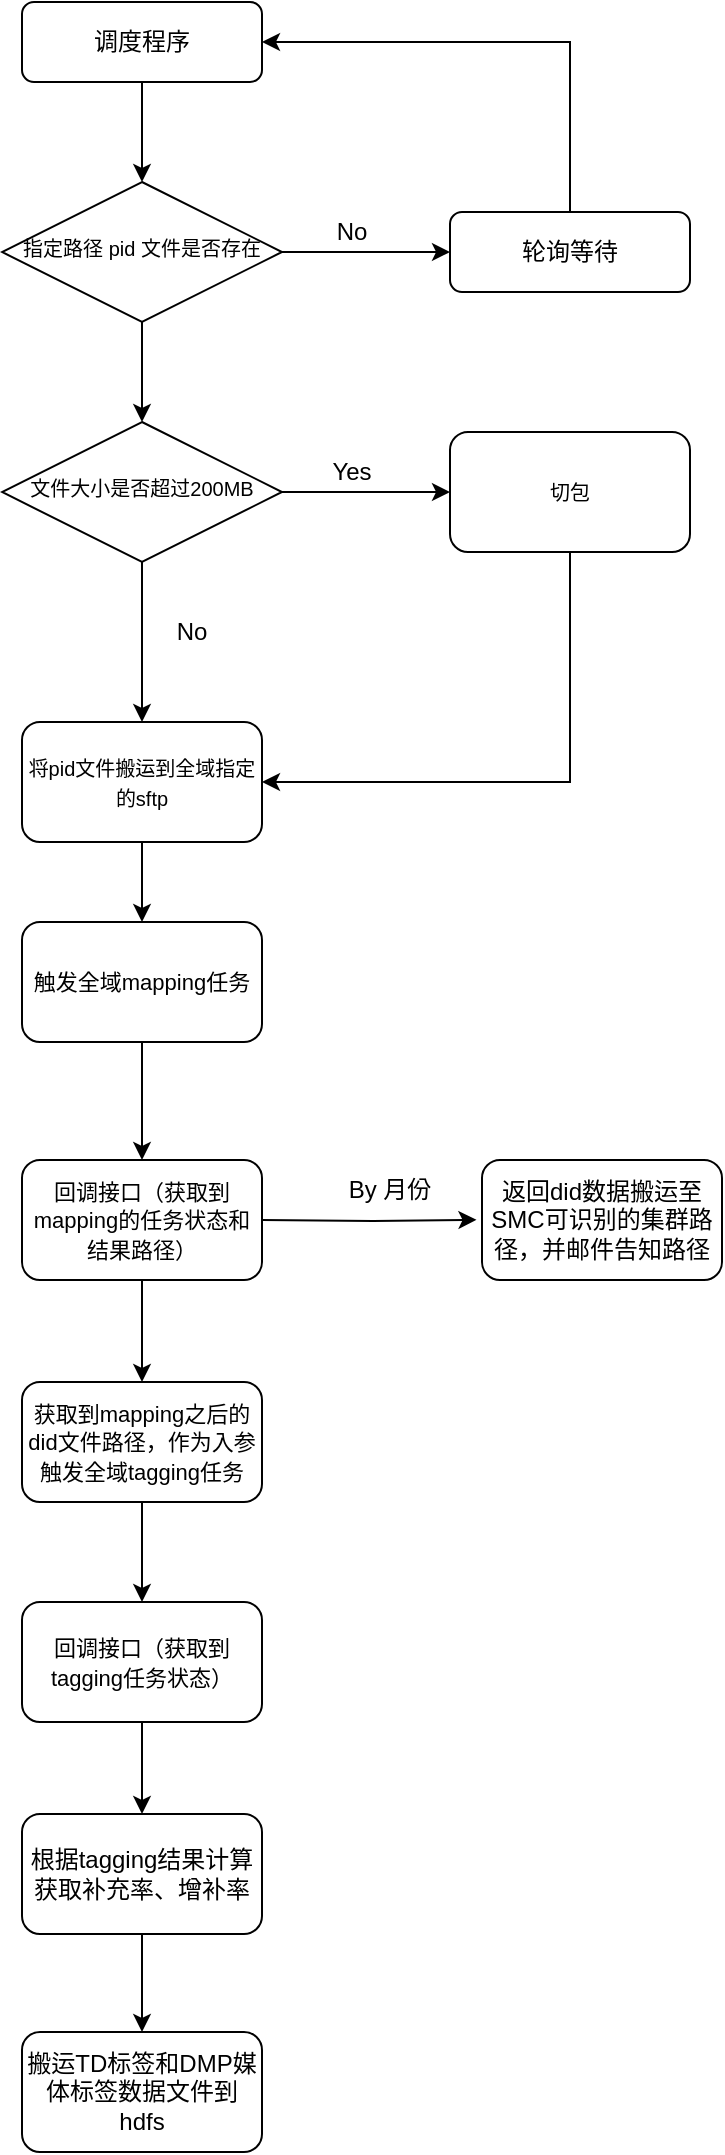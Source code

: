 <mxfile version="24.3.1" type="github">
  <diagram id="C5RBs43oDa-KdzZeNtuy" name="Page-1">
    <mxGraphModel dx="1265" dy="709" grid="0" gridSize="10" guides="1" tooltips="1" connect="1" arrows="1" fold="1" page="0" pageScale="1" pageWidth="827" pageHeight="1169" math="0" shadow="0">
      <root>
        <mxCell id="WIyWlLk6GJQsqaUBKTNV-0" />
        <mxCell id="WIyWlLk6GJQsqaUBKTNV-1" parent="WIyWlLk6GJQsqaUBKTNV-0" />
        <mxCell id="Qp76fDhDBuy7kDstvcHe-21" style="edgeStyle=orthogonalEdgeStyle;rounded=0;orthogonalLoop=1;jettySize=auto;html=1;exitX=0.5;exitY=1;exitDx=0;exitDy=0;entryX=0.5;entryY=0;entryDx=0;entryDy=0;" parent="WIyWlLk6GJQsqaUBKTNV-1" source="WIyWlLk6GJQsqaUBKTNV-3" target="WIyWlLk6GJQsqaUBKTNV-6" edge="1">
          <mxGeometry relative="1" as="geometry" />
        </mxCell>
        <mxCell id="WIyWlLk6GJQsqaUBKTNV-3" value="调度程序" style="rounded=1;whiteSpace=wrap;html=1;fontSize=12;glass=0;strokeWidth=1;shadow=0;" parent="WIyWlLk6GJQsqaUBKTNV-1" vertex="1">
          <mxGeometry x="140" y="70" width="120" height="40" as="geometry" />
        </mxCell>
        <mxCell id="Qp76fDhDBuy7kDstvcHe-16" style="edgeStyle=orthogonalEdgeStyle;rounded=0;orthogonalLoop=1;jettySize=auto;html=1;exitX=0.5;exitY=1;exitDx=0;exitDy=0;entryX=0.5;entryY=0;entryDx=0;entryDy=0;" parent="WIyWlLk6GJQsqaUBKTNV-1" source="WIyWlLk6GJQsqaUBKTNV-6" target="Qp76fDhDBuy7kDstvcHe-3" edge="1">
          <mxGeometry relative="1" as="geometry" />
        </mxCell>
        <mxCell id="Qp76fDhDBuy7kDstvcHe-17" style="edgeStyle=orthogonalEdgeStyle;rounded=0;orthogonalLoop=1;jettySize=auto;html=1;exitX=1;exitY=0.5;exitDx=0;exitDy=0;entryX=0;entryY=0.5;entryDx=0;entryDy=0;" parent="WIyWlLk6GJQsqaUBKTNV-1" source="WIyWlLk6GJQsqaUBKTNV-6" target="WIyWlLk6GJQsqaUBKTNV-7" edge="1">
          <mxGeometry relative="1" as="geometry" />
        </mxCell>
        <mxCell id="WIyWlLk6GJQsqaUBKTNV-6" value="&lt;font style=&quot;font-size: 10px;&quot;&gt;指定路径 pid 文件是否存在&lt;/font&gt;" style="rhombus;whiteSpace=wrap;html=1;shadow=0;fontFamily=Helvetica;fontSize=12;align=center;strokeWidth=1;spacing=6;spacingTop=-4;" parent="WIyWlLk6GJQsqaUBKTNV-1" vertex="1">
          <mxGeometry x="130" y="160" width="140" height="70" as="geometry" />
        </mxCell>
        <mxCell id="Qp76fDhDBuy7kDstvcHe-0" style="edgeStyle=orthogonalEdgeStyle;rounded=0;orthogonalLoop=1;jettySize=auto;html=1;exitX=0.5;exitY=0;exitDx=0;exitDy=0;entryX=1;entryY=0.5;entryDx=0;entryDy=0;" parent="WIyWlLk6GJQsqaUBKTNV-1" source="WIyWlLk6GJQsqaUBKTNV-7" target="WIyWlLk6GJQsqaUBKTNV-3" edge="1">
          <mxGeometry relative="1" as="geometry" />
        </mxCell>
        <mxCell id="WIyWlLk6GJQsqaUBKTNV-7" value="轮询等待" style="rounded=1;whiteSpace=wrap;html=1;fontSize=12;glass=0;strokeWidth=1;shadow=0;" parent="WIyWlLk6GJQsqaUBKTNV-1" vertex="1">
          <mxGeometry x="354" y="175" width="120" height="40" as="geometry" />
        </mxCell>
        <mxCell id="Qp76fDhDBuy7kDstvcHe-13" style="edgeStyle=orthogonalEdgeStyle;rounded=0;orthogonalLoop=1;jettySize=auto;html=1;exitX=0.5;exitY=1;exitDx=0;exitDy=0;" parent="WIyWlLk6GJQsqaUBKTNV-1" source="Qp76fDhDBuy7kDstvcHe-2" target="Qp76fDhDBuy7kDstvcHe-12" edge="1">
          <mxGeometry relative="1" as="geometry" />
        </mxCell>
        <mxCell id="Qp76fDhDBuy7kDstvcHe-2" value="&lt;font style=&quot;font-size: 10px;&quot;&gt;将pid文件搬运到全域指定的sftp&lt;/font&gt;" style="rounded=1;whiteSpace=wrap;html=1;" parent="WIyWlLk6GJQsqaUBKTNV-1" vertex="1">
          <mxGeometry x="140" y="430" width="120" height="60" as="geometry" />
        </mxCell>
        <mxCell id="Qp76fDhDBuy7kDstvcHe-6" style="edgeStyle=orthogonalEdgeStyle;rounded=0;orthogonalLoop=1;jettySize=auto;html=1;exitX=1;exitY=0.5;exitDx=0;exitDy=0;entryX=0;entryY=0.5;entryDx=0;entryDy=0;" parent="WIyWlLk6GJQsqaUBKTNV-1" source="Qp76fDhDBuy7kDstvcHe-3" target="Qp76fDhDBuy7kDstvcHe-5" edge="1">
          <mxGeometry relative="1" as="geometry" />
        </mxCell>
        <mxCell id="Qp76fDhDBuy7kDstvcHe-9" style="edgeStyle=orthogonalEdgeStyle;rounded=0;orthogonalLoop=1;jettySize=auto;html=1;exitX=0.5;exitY=1;exitDx=0;exitDy=0;" parent="WIyWlLk6GJQsqaUBKTNV-1" source="Qp76fDhDBuy7kDstvcHe-3" target="Qp76fDhDBuy7kDstvcHe-2" edge="1">
          <mxGeometry relative="1" as="geometry" />
        </mxCell>
        <mxCell id="Qp76fDhDBuy7kDstvcHe-3" value="&lt;span style=&quot;font-size: 10px;&quot;&gt;文件大小是否超过200MB&lt;/span&gt;" style="rhombus;whiteSpace=wrap;html=1;shadow=0;fontFamily=Helvetica;fontSize=12;align=center;strokeWidth=1;spacing=6;spacingTop=-4;" parent="WIyWlLk6GJQsqaUBKTNV-1" vertex="1">
          <mxGeometry x="130" y="280" width="140" height="70" as="geometry" />
        </mxCell>
        <mxCell id="Qp76fDhDBuy7kDstvcHe-7" style="edgeStyle=orthogonalEdgeStyle;rounded=0;orthogonalLoop=1;jettySize=auto;html=1;exitX=0.5;exitY=1;exitDx=0;exitDy=0;entryX=1;entryY=0.5;entryDx=0;entryDy=0;" parent="WIyWlLk6GJQsqaUBKTNV-1" source="Qp76fDhDBuy7kDstvcHe-5" target="Qp76fDhDBuy7kDstvcHe-2" edge="1">
          <mxGeometry relative="1" as="geometry" />
        </mxCell>
        <mxCell id="Qp76fDhDBuy7kDstvcHe-5" value="&lt;font style=&quot;font-size: 10px;&quot;&gt;切包&lt;/font&gt;" style="rounded=1;whiteSpace=wrap;html=1;" parent="WIyWlLk6GJQsqaUBKTNV-1" vertex="1">
          <mxGeometry x="354" y="285" width="120" height="60" as="geometry" />
        </mxCell>
        <mxCell id="Qp76fDhDBuy7kDstvcHe-10" value="No" style="text;html=1;align=center;verticalAlign=middle;whiteSpace=wrap;rounded=0;" parent="WIyWlLk6GJQsqaUBKTNV-1" vertex="1">
          <mxGeometry x="200" y="370" width="50" height="30" as="geometry" />
        </mxCell>
        <mxCell id="Qp76fDhDBuy7kDstvcHe-11" value="Yes" style="text;html=1;align=center;verticalAlign=middle;whiteSpace=wrap;rounded=0;" parent="WIyWlLk6GJQsqaUBKTNV-1" vertex="1">
          <mxGeometry x="280" y="290" width="50" height="30" as="geometry" />
        </mxCell>
        <mxCell id="Rm-xh8wEVN1eIKeeCT9U-1" style="edgeStyle=orthogonalEdgeStyle;rounded=0;orthogonalLoop=1;jettySize=auto;html=1;exitX=0.5;exitY=1;exitDx=0;exitDy=0;entryX=0.5;entryY=0;entryDx=0;entryDy=0;" edge="1" parent="WIyWlLk6GJQsqaUBKTNV-1" source="Qp76fDhDBuy7kDstvcHe-12" target="Rm-xh8wEVN1eIKeeCT9U-0">
          <mxGeometry relative="1" as="geometry" />
        </mxCell>
        <mxCell id="Qp76fDhDBuy7kDstvcHe-12" value="&lt;font style=&quot;font-size: 11px;&quot;&gt;触发全域mapping任务&lt;/font&gt;" style="rounded=1;whiteSpace=wrap;html=1;" parent="WIyWlLk6GJQsqaUBKTNV-1" vertex="1">
          <mxGeometry x="140" y="530" width="120" height="60" as="geometry" />
        </mxCell>
        <mxCell id="Qp76fDhDBuy7kDstvcHe-20" style="edgeStyle=orthogonalEdgeStyle;rounded=0;orthogonalLoop=1;jettySize=auto;html=1;exitX=0.5;exitY=1;exitDx=0;exitDy=0;entryX=0.5;entryY=0;entryDx=0;entryDy=0;" parent="WIyWlLk6GJQsqaUBKTNV-1" source="Qp76fDhDBuy7kDstvcHe-14" target="Qp76fDhDBuy7kDstvcHe-19" edge="1">
          <mxGeometry relative="1" as="geometry" />
        </mxCell>
        <mxCell id="Qp76fDhDBuy7kDstvcHe-24" style="edgeStyle=orthogonalEdgeStyle;rounded=0;orthogonalLoop=1;jettySize=auto;html=1;exitX=1;exitY=0.5;exitDx=0;exitDy=0;entryX=-0.023;entryY=0.499;entryDx=0;entryDy=0;entryPerimeter=0;" parent="WIyWlLk6GJQsqaUBKTNV-1" target="Qp76fDhDBuy7kDstvcHe-25" edge="1">
          <mxGeometry relative="1" as="geometry">
            <mxPoint x="410" y="679" as="targetPoint" />
            <mxPoint x="260.0" y="679" as="sourcePoint" />
          </mxGeometry>
        </mxCell>
        <mxCell id="Qp76fDhDBuy7kDstvcHe-14" value="&lt;font style=&quot;font-size: 11px;&quot;&gt;获取到mapping之后的did文件路径，作为入参触发全域tagging任务&lt;/font&gt;" style="rounded=1;whiteSpace=wrap;html=1;" parent="WIyWlLk6GJQsqaUBKTNV-1" vertex="1">
          <mxGeometry x="140" y="760" width="120" height="60" as="geometry" />
        </mxCell>
        <mxCell id="Qp76fDhDBuy7kDstvcHe-18" value="No" style="text;html=1;align=center;verticalAlign=middle;whiteSpace=wrap;rounded=0;" parent="WIyWlLk6GJQsqaUBKTNV-1" vertex="1">
          <mxGeometry x="280" y="170" width="50" height="30" as="geometry" />
        </mxCell>
        <mxCell id="Qp76fDhDBuy7kDstvcHe-28" style="edgeStyle=orthogonalEdgeStyle;rounded=0;orthogonalLoop=1;jettySize=auto;html=1;exitX=0.5;exitY=1;exitDx=0;exitDy=0;entryX=0.5;entryY=0;entryDx=0;entryDy=0;" parent="WIyWlLk6GJQsqaUBKTNV-1" source="Qp76fDhDBuy7kDstvcHe-19" target="Qp76fDhDBuy7kDstvcHe-27" edge="1">
          <mxGeometry relative="1" as="geometry" />
        </mxCell>
        <mxCell id="Qp76fDhDBuy7kDstvcHe-19" value="&lt;span style=&quot;font-size: 11px;&quot;&gt;回调接口（获取到tagging任务状态）&lt;/span&gt;" style="rounded=1;whiteSpace=wrap;html=1;" parent="WIyWlLk6GJQsqaUBKTNV-1" vertex="1">
          <mxGeometry x="140" y="870" width="120" height="60" as="geometry" />
        </mxCell>
        <mxCell id="Qp76fDhDBuy7kDstvcHe-22" value="搬运TD标签和DMP媒体标签数据文件到hdfs" style="rounded=1;whiteSpace=wrap;html=1;" parent="WIyWlLk6GJQsqaUBKTNV-1" vertex="1">
          <mxGeometry x="140" y="1085" width="120" height="60" as="geometry" />
        </mxCell>
        <mxCell id="Qp76fDhDBuy7kDstvcHe-25" value="返回did数据搬运至SMC可识别的集群路径，并邮件告知路径" style="rounded=1;whiteSpace=wrap;html=1;" parent="WIyWlLk6GJQsqaUBKTNV-1" vertex="1">
          <mxGeometry x="370" y="649" width="120" height="60" as="geometry" />
        </mxCell>
        <mxCell id="Qp76fDhDBuy7kDstvcHe-26" value="By 月份" style="text;html=1;align=center;verticalAlign=middle;whiteSpace=wrap;rounded=0;" parent="WIyWlLk6GJQsqaUBKTNV-1" vertex="1">
          <mxGeometry x="294" y="649" width="60" height="30" as="geometry" />
        </mxCell>
        <mxCell id="Qp76fDhDBuy7kDstvcHe-29" style="edgeStyle=orthogonalEdgeStyle;rounded=0;orthogonalLoop=1;jettySize=auto;html=1;exitX=0.5;exitY=1;exitDx=0;exitDy=0;entryX=0.5;entryY=0;entryDx=0;entryDy=0;" parent="WIyWlLk6GJQsqaUBKTNV-1" source="Qp76fDhDBuy7kDstvcHe-27" target="Qp76fDhDBuy7kDstvcHe-22" edge="1">
          <mxGeometry relative="1" as="geometry" />
        </mxCell>
        <mxCell id="Qp76fDhDBuy7kDstvcHe-27" value="根据tagging结果计算获取补充率、增补率" style="rounded=1;whiteSpace=wrap;html=1;" parent="WIyWlLk6GJQsqaUBKTNV-1" vertex="1">
          <mxGeometry x="140" y="976" width="120" height="60" as="geometry" />
        </mxCell>
        <mxCell id="Rm-xh8wEVN1eIKeeCT9U-2" style="edgeStyle=orthogonalEdgeStyle;rounded=0;orthogonalLoop=1;jettySize=auto;html=1;exitX=0.5;exitY=1;exitDx=0;exitDy=0;entryX=0.5;entryY=0;entryDx=0;entryDy=0;" edge="1" parent="WIyWlLk6GJQsqaUBKTNV-1" source="Rm-xh8wEVN1eIKeeCT9U-0" target="Qp76fDhDBuy7kDstvcHe-14">
          <mxGeometry relative="1" as="geometry" />
        </mxCell>
        <mxCell id="Rm-xh8wEVN1eIKeeCT9U-0" value="&lt;span style=&quot;font-size: 11px;&quot;&gt;回调接口（获取到mapping的任务状态和结果路径）&lt;/span&gt;" style="rounded=1;whiteSpace=wrap;html=1;" vertex="1" parent="WIyWlLk6GJQsqaUBKTNV-1">
          <mxGeometry x="140" y="649" width="120" height="60" as="geometry" />
        </mxCell>
      </root>
    </mxGraphModel>
  </diagram>
</mxfile>
